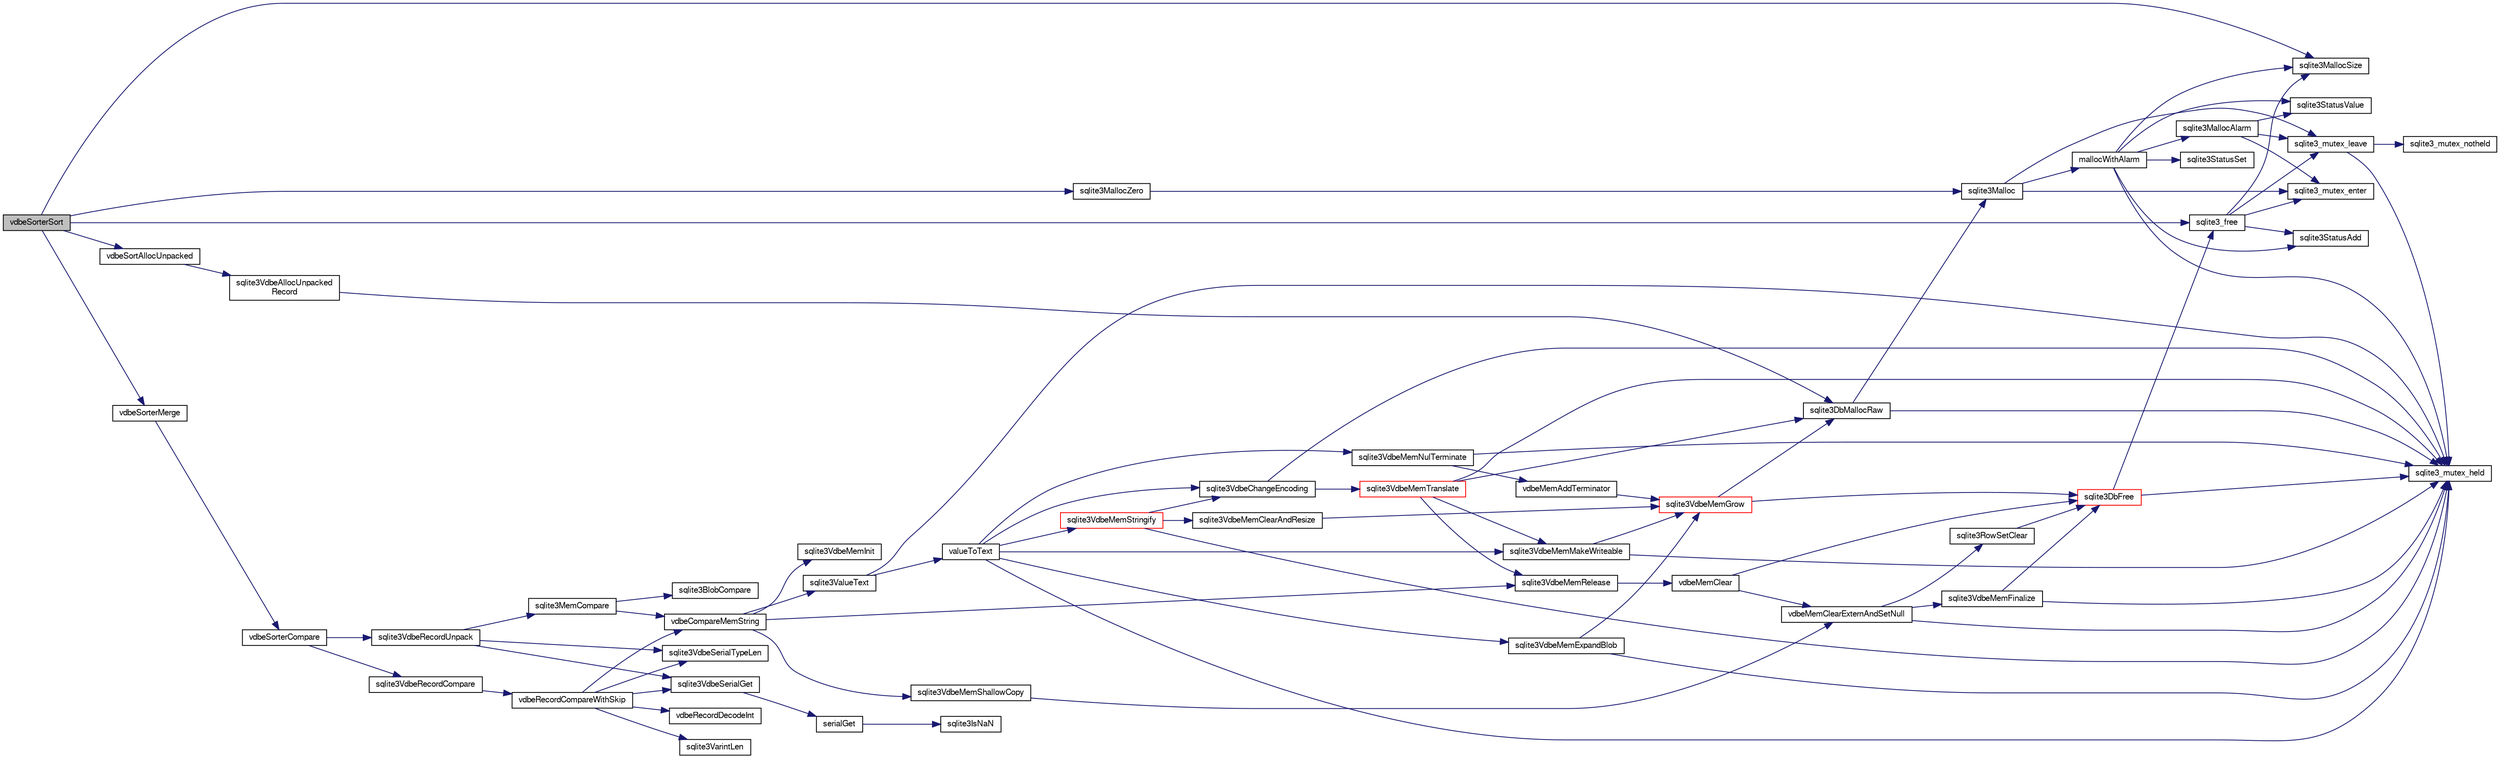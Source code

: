digraph "vdbeSorterSort"
{
  edge [fontname="FreeSans",fontsize="10",labelfontname="FreeSans",labelfontsize="10"];
  node [fontname="FreeSans",fontsize="10",shape=record];
  rankdir="LR";
  Node886039 [label="vdbeSorterSort",height=0.2,width=0.4,color="black", fillcolor="grey75", style="filled", fontcolor="black"];
  Node886039 -> Node886040 [color="midnightblue",fontsize="10",style="solid",fontname="FreeSans"];
  Node886040 [label="vdbeSortAllocUnpacked",height=0.2,width=0.4,color="black", fillcolor="white", style="filled",URL="$sqlite3_8c.html#ae05c602664d89d5479e596e0a6cf1fd3"];
  Node886040 -> Node886041 [color="midnightblue",fontsize="10",style="solid",fontname="FreeSans"];
  Node886041 [label="sqlite3VdbeAllocUnpacked\lRecord",height=0.2,width=0.4,color="black", fillcolor="white", style="filled",URL="$sqlite3_8c.html#a473d7af9f383bad3155a618ff4f5bd2e"];
  Node886041 -> Node886042 [color="midnightblue",fontsize="10",style="solid",fontname="FreeSans"];
  Node886042 [label="sqlite3DbMallocRaw",height=0.2,width=0.4,color="black", fillcolor="white", style="filled",URL="$sqlite3_8c.html#abbe8be0cf7175e11ddc3e2218fad924e"];
  Node886042 -> Node886043 [color="midnightblue",fontsize="10",style="solid",fontname="FreeSans"];
  Node886043 [label="sqlite3_mutex_held",height=0.2,width=0.4,color="black", fillcolor="white", style="filled",URL="$sqlite3_8c.html#acf77da68932b6bc163c5e68547ecc3e7"];
  Node886042 -> Node886044 [color="midnightblue",fontsize="10",style="solid",fontname="FreeSans"];
  Node886044 [label="sqlite3Malloc",height=0.2,width=0.4,color="black", fillcolor="white", style="filled",URL="$sqlite3_8c.html#a361a2eaa846b1885f123abe46f5d8b2b"];
  Node886044 -> Node886045 [color="midnightblue",fontsize="10",style="solid",fontname="FreeSans"];
  Node886045 [label="sqlite3_mutex_enter",height=0.2,width=0.4,color="black", fillcolor="white", style="filled",URL="$sqlite3_8c.html#a1c12cde690bd89f104de5cbad12a6bf5"];
  Node886044 -> Node886046 [color="midnightblue",fontsize="10",style="solid",fontname="FreeSans"];
  Node886046 [label="mallocWithAlarm",height=0.2,width=0.4,color="black", fillcolor="white", style="filled",URL="$sqlite3_8c.html#ab070d5cf8e48ec8a6a43cf025d48598b"];
  Node886046 -> Node886043 [color="midnightblue",fontsize="10",style="solid",fontname="FreeSans"];
  Node886046 -> Node886047 [color="midnightblue",fontsize="10",style="solid",fontname="FreeSans"];
  Node886047 [label="sqlite3StatusSet",height=0.2,width=0.4,color="black", fillcolor="white", style="filled",URL="$sqlite3_8c.html#afec7586c01fcb5ea17dc9d7725a589d9"];
  Node886046 -> Node886048 [color="midnightblue",fontsize="10",style="solid",fontname="FreeSans"];
  Node886048 [label="sqlite3StatusValue",height=0.2,width=0.4,color="black", fillcolor="white", style="filled",URL="$sqlite3_8c.html#a30b8ac296c6e200c1fa57708d52c6ef6"];
  Node886046 -> Node886049 [color="midnightblue",fontsize="10",style="solid",fontname="FreeSans"];
  Node886049 [label="sqlite3MallocAlarm",height=0.2,width=0.4,color="black", fillcolor="white", style="filled",URL="$sqlite3_8c.html#ada66988e8471d1198f3219c062377508"];
  Node886049 -> Node886048 [color="midnightblue",fontsize="10",style="solid",fontname="FreeSans"];
  Node886049 -> Node886050 [color="midnightblue",fontsize="10",style="solid",fontname="FreeSans"];
  Node886050 [label="sqlite3_mutex_leave",height=0.2,width=0.4,color="black", fillcolor="white", style="filled",URL="$sqlite3_8c.html#a5838d235601dbd3c1fa993555c6bcc93"];
  Node886050 -> Node886043 [color="midnightblue",fontsize="10",style="solid",fontname="FreeSans"];
  Node886050 -> Node886051 [color="midnightblue",fontsize="10",style="solid",fontname="FreeSans"];
  Node886051 [label="sqlite3_mutex_notheld",height=0.2,width=0.4,color="black", fillcolor="white", style="filled",URL="$sqlite3_8c.html#a83967c837c1c000d3b5adcfaa688f5dc"];
  Node886049 -> Node886045 [color="midnightblue",fontsize="10",style="solid",fontname="FreeSans"];
  Node886046 -> Node886052 [color="midnightblue",fontsize="10",style="solid",fontname="FreeSans"];
  Node886052 [label="sqlite3MallocSize",height=0.2,width=0.4,color="black", fillcolor="white", style="filled",URL="$sqlite3_8c.html#acf5d2a5f35270bafb050bd2def576955"];
  Node886046 -> Node886053 [color="midnightblue",fontsize="10",style="solid",fontname="FreeSans"];
  Node886053 [label="sqlite3StatusAdd",height=0.2,width=0.4,color="black", fillcolor="white", style="filled",URL="$sqlite3_8c.html#afa029f93586aeab4cc85360905dae9cd"];
  Node886044 -> Node886050 [color="midnightblue",fontsize="10",style="solid",fontname="FreeSans"];
  Node886039 -> Node886054 [color="midnightblue",fontsize="10",style="solid",fontname="FreeSans"];
  Node886054 [label="sqlite3MallocZero",height=0.2,width=0.4,color="black", fillcolor="white", style="filled",URL="$sqlite3_8c.html#ab3e07a30b9b5471f9f5e8f9cb7229934"];
  Node886054 -> Node886044 [color="midnightblue",fontsize="10",style="solid",fontname="FreeSans"];
  Node886039 -> Node886052 [color="midnightblue",fontsize="10",style="solid",fontname="FreeSans"];
  Node886039 -> Node886055 [color="midnightblue",fontsize="10",style="solid",fontname="FreeSans"];
  Node886055 [label="vdbeSorterMerge",height=0.2,width=0.4,color="black", fillcolor="white", style="filled",URL="$sqlite3_8c.html#aaa5703afbca87873591cd9aaf20c07c1"];
  Node886055 -> Node886056 [color="midnightblue",fontsize="10",style="solid",fontname="FreeSans"];
  Node886056 [label="vdbeSorterCompare",height=0.2,width=0.4,color="black", fillcolor="white", style="filled",URL="$sqlite3_8c.html#a26a68c900e02f2594095fbb9847bcfcb"];
  Node886056 -> Node886057 [color="midnightblue",fontsize="10",style="solid",fontname="FreeSans"];
  Node886057 [label="sqlite3VdbeRecordUnpack",height=0.2,width=0.4,color="black", fillcolor="white", style="filled",URL="$sqlite3_8c.html#a33dc4e6ab8c683f8c42b357da66328a0"];
  Node886057 -> Node886058 [color="midnightblue",fontsize="10",style="solid",fontname="FreeSans"];
  Node886058 [label="sqlite3VdbeSerialGet",height=0.2,width=0.4,color="black", fillcolor="white", style="filled",URL="$sqlite3_8c.html#a5b5cd74212a43cf693266f0b9badc469"];
  Node886058 -> Node886059 [color="midnightblue",fontsize="10",style="solid",fontname="FreeSans"];
  Node886059 [label="serialGet",height=0.2,width=0.4,color="black", fillcolor="white", style="filled",URL="$sqlite3_8c.html#a07f82bd181d15c1e1ba90a79c78dfd37"];
  Node886059 -> Node886060 [color="midnightblue",fontsize="10",style="solid",fontname="FreeSans"];
  Node886060 [label="sqlite3IsNaN",height=0.2,width=0.4,color="black", fillcolor="white", style="filled",URL="$sqlite3_8c.html#aed4d78203877c3486765ccbc7feebb50"];
  Node886057 -> Node886061 [color="midnightblue",fontsize="10",style="solid",fontname="FreeSans"];
  Node886061 [label="sqlite3VdbeSerialTypeLen",height=0.2,width=0.4,color="black", fillcolor="white", style="filled",URL="$sqlite3_8c.html#ab84b4c97560363d01a6044a954c7d4f4"];
  Node886057 -> Node886062 [color="midnightblue",fontsize="10",style="solid",fontname="FreeSans"];
  Node886062 [label="sqlite3MemCompare",height=0.2,width=0.4,color="black", fillcolor="white", style="filled",URL="$sqlite3_8c.html#a89fc02818dc8eb6be452ea408164b5e3"];
  Node886062 -> Node886063 [color="midnightblue",fontsize="10",style="solid",fontname="FreeSans"];
  Node886063 [label="vdbeCompareMemString",height=0.2,width=0.4,color="black", fillcolor="white", style="filled",URL="$sqlite3_8c.html#afc618ccf0c8dc5c4de68c35c8b1613c1"];
  Node886063 -> Node886064 [color="midnightblue",fontsize="10",style="solid",fontname="FreeSans"];
  Node886064 [label="sqlite3VdbeMemInit",height=0.2,width=0.4,color="black", fillcolor="white", style="filled",URL="$sqlite3_8c.html#a71744ecf3bbf078600c527fa96ef3360"];
  Node886063 -> Node886065 [color="midnightblue",fontsize="10",style="solid",fontname="FreeSans"];
  Node886065 [label="sqlite3VdbeMemShallowCopy",height=0.2,width=0.4,color="black", fillcolor="white", style="filled",URL="$sqlite3_8c.html#a507287d895706c681ed352775e726f6a"];
  Node886065 -> Node886066 [color="midnightblue",fontsize="10",style="solid",fontname="FreeSans"];
  Node886066 [label="vdbeMemClearExternAndSetNull",height=0.2,width=0.4,color="black", fillcolor="white", style="filled",URL="$sqlite3_8c.html#a29c41a360fb0e86b817777daf061230c"];
  Node886066 -> Node886043 [color="midnightblue",fontsize="10",style="solid",fontname="FreeSans"];
  Node886066 -> Node886067 [color="midnightblue",fontsize="10",style="solid",fontname="FreeSans"];
  Node886067 [label="sqlite3VdbeMemFinalize",height=0.2,width=0.4,color="black", fillcolor="white", style="filled",URL="$sqlite3_8c.html#a2568220f48ddef81b1c43e401042d9d2"];
  Node886067 -> Node886043 [color="midnightblue",fontsize="10",style="solid",fontname="FreeSans"];
  Node886067 -> Node886068 [color="midnightblue",fontsize="10",style="solid",fontname="FreeSans"];
  Node886068 [label="sqlite3DbFree",height=0.2,width=0.4,color="red", fillcolor="white", style="filled",URL="$sqlite3_8c.html#ac70ab821a6607b4a1b909582dc37a069"];
  Node886068 -> Node886043 [color="midnightblue",fontsize="10",style="solid",fontname="FreeSans"];
  Node886068 -> Node886072 [color="midnightblue",fontsize="10",style="solid",fontname="FreeSans"];
  Node886072 [label="sqlite3_free",height=0.2,width=0.4,color="black", fillcolor="white", style="filled",URL="$sqlite3_8c.html#a6552349e36a8a691af5487999ab09519"];
  Node886072 -> Node886045 [color="midnightblue",fontsize="10",style="solid",fontname="FreeSans"];
  Node886072 -> Node886053 [color="midnightblue",fontsize="10",style="solid",fontname="FreeSans"];
  Node886072 -> Node886052 [color="midnightblue",fontsize="10",style="solid",fontname="FreeSans"];
  Node886072 -> Node886050 [color="midnightblue",fontsize="10",style="solid",fontname="FreeSans"];
  Node886066 -> Node886073 [color="midnightblue",fontsize="10",style="solid",fontname="FreeSans"];
  Node886073 [label="sqlite3RowSetClear",height=0.2,width=0.4,color="black", fillcolor="white", style="filled",URL="$sqlite3_8c.html#ae153de0cd969511a607e26deeca80342"];
  Node886073 -> Node886068 [color="midnightblue",fontsize="10",style="solid",fontname="FreeSans"];
  Node886063 -> Node886074 [color="midnightblue",fontsize="10",style="solid",fontname="FreeSans"];
  Node886074 [label="sqlite3ValueText",height=0.2,width=0.4,color="black", fillcolor="white", style="filled",URL="$sqlite3_8c.html#ad567a94e52d1adf81f4857fdba00a59b"];
  Node886074 -> Node886043 [color="midnightblue",fontsize="10",style="solid",fontname="FreeSans"];
  Node886074 -> Node886075 [color="midnightblue",fontsize="10",style="solid",fontname="FreeSans"];
  Node886075 [label="valueToText",height=0.2,width=0.4,color="black", fillcolor="white", style="filled",URL="$sqlite3_8c.html#abded1c4848e5c5901949c02af499044c"];
  Node886075 -> Node886043 [color="midnightblue",fontsize="10",style="solid",fontname="FreeSans"];
  Node886075 -> Node886076 [color="midnightblue",fontsize="10",style="solid",fontname="FreeSans"];
  Node886076 [label="sqlite3VdbeMemExpandBlob",height=0.2,width=0.4,color="black", fillcolor="white", style="filled",URL="$sqlite3_8c.html#afa1d06c05f058623f190c05aac4a5c7c"];
  Node886076 -> Node886043 [color="midnightblue",fontsize="10",style="solid",fontname="FreeSans"];
  Node886076 -> Node886077 [color="midnightblue",fontsize="10",style="solid",fontname="FreeSans"];
  Node886077 [label="sqlite3VdbeMemGrow",height=0.2,width=0.4,color="red", fillcolor="white", style="filled",URL="$sqlite3_8c.html#aba753c9690ae0ba31b5100945cf29447"];
  Node886077 -> Node886068 [color="midnightblue",fontsize="10",style="solid",fontname="FreeSans"];
  Node886077 -> Node886042 [color="midnightblue",fontsize="10",style="solid",fontname="FreeSans"];
  Node886075 -> Node886324 [color="midnightblue",fontsize="10",style="solid",fontname="FreeSans"];
  Node886324 [label="sqlite3VdbeChangeEncoding",height=0.2,width=0.4,color="black", fillcolor="white", style="filled",URL="$sqlite3_8c.html#aa7cf8e488bf8cf9ec18528f52a40de31"];
  Node886324 -> Node886043 [color="midnightblue",fontsize="10",style="solid",fontname="FreeSans"];
  Node886324 -> Node886325 [color="midnightblue",fontsize="10",style="solid",fontname="FreeSans"];
  Node886325 [label="sqlite3VdbeMemTranslate",height=0.2,width=0.4,color="red", fillcolor="white", style="filled",URL="$sqlite3_8c.html#adc5f07459f00d96ec7591be255d029f5"];
  Node886325 -> Node886043 [color="midnightblue",fontsize="10",style="solid",fontname="FreeSans"];
  Node886325 -> Node886181 [color="midnightblue",fontsize="10",style="solid",fontname="FreeSans"];
  Node886181 [label="sqlite3VdbeMemMakeWriteable",height=0.2,width=0.4,color="black", fillcolor="white", style="filled",URL="$sqlite3_8c.html#afabdd8032205a36c69ad191c6bbb6a34"];
  Node886181 -> Node886043 [color="midnightblue",fontsize="10",style="solid",fontname="FreeSans"];
  Node886181 -> Node886077 [color="midnightblue",fontsize="10",style="solid",fontname="FreeSans"];
  Node886325 -> Node886042 [color="midnightblue",fontsize="10",style="solid",fontname="FreeSans"];
  Node886325 -> Node886178 [color="midnightblue",fontsize="10",style="solid",fontname="FreeSans"];
  Node886178 [label="sqlite3VdbeMemRelease",height=0.2,width=0.4,color="black", fillcolor="white", style="filled",URL="$sqlite3_8c.html#a90606361dbeba88159fd6ff03fcc10cc"];
  Node886178 -> Node886179 [color="midnightblue",fontsize="10",style="solid",fontname="FreeSans"];
  Node886179 [label="vdbeMemClear",height=0.2,width=0.4,color="black", fillcolor="white", style="filled",URL="$sqlite3_8c.html#a489eef6e55ad0dadf67578726b935d12"];
  Node886179 -> Node886066 [color="midnightblue",fontsize="10",style="solid",fontname="FreeSans"];
  Node886179 -> Node886068 [color="midnightblue",fontsize="10",style="solid",fontname="FreeSans"];
  Node886075 -> Node886181 [color="midnightblue",fontsize="10",style="solid",fontname="FreeSans"];
  Node886075 -> Node886326 [color="midnightblue",fontsize="10",style="solid",fontname="FreeSans"];
  Node886326 [label="sqlite3VdbeMemNulTerminate",height=0.2,width=0.4,color="black", fillcolor="white", style="filled",URL="$sqlite3_8c.html#ad72ffa8a87fad7797ceeca0682df6aa3"];
  Node886326 -> Node886043 [color="midnightblue",fontsize="10",style="solid",fontname="FreeSans"];
  Node886326 -> Node886327 [color="midnightblue",fontsize="10",style="solid",fontname="FreeSans"];
  Node886327 [label="vdbeMemAddTerminator",height=0.2,width=0.4,color="black", fillcolor="white", style="filled",URL="$sqlite3_8c.html#a01c7c7c70bf090b2882bce28aa35c4c9"];
  Node886327 -> Node886077 [color="midnightblue",fontsize="10",style="solid",fontname="FreeSans"];
  Node886075 -> Node886328 [color="midnightblue",fontsize="10",style="solid",fontname="FreeSans"];
  Node886328 [label="sqlite3VdbeMemStringify",height=0.2,width=0.4,color="red", fillcolor="white", style="filled",URL="$sqlite3_8c.html#aaf8a4e6bd1059297d279570e30b7680a"];
  Node886328 -> Node886043 [color="midnightblue",fontsize="10",style="solid",fontname="FreeSans"];
  Node886328 -> Node886177 [color="midnightblue",fontsize="10",style="solid",fontname="FreeSans"];
  Node886177 [label="sqlite3VdbeMemClearAndResize",height=0.2,width=0.4,color="black", fillcolor="white", style="filled",URL="$sqlite3_8c.html#add082be4aa46084ecdf023cfac898231"];
  Node886177 -> Node886077 [color="midnightblue",fontsize="10",style="solid",fontname="FreeSans"];
  Node886328 -> Node886324 [color="midnightblue",fontsize="10",style="solid",fontname="FreeSans"];
  Node886063 -> Node886178 [color="midnightblue",fontsize="10",style="solid",fontname="FreeSans"];
  Node886062 -> Node886329 [color="midnightblue",fontsize="10",style="solid",fontname="FreeSans"];
  Node886329 [label="sqlite3BlobCompare",height=0.2,width=0.4,color="black", fillcolor="white", style="filled",URL="$sqlite3_8c.html#ab464c94c9aee65996ddb6ac4fcd47dc8"];
  Node886056 -> Node886330 [color="midnightblue",fontsize="10",style="solid",fontname="FreeSans"];
  Node886330 [label="sqlite3VdbeRecordCompare",height=0.2,width=0.4,color="black", fillcolor="white", style="filled",URL="$sqlite3_8c.html#a58c98706c7f8dd49c401c05bfe4932da"];
  Node886330 -> Node886331 [color="midnightblue",fontsize="10",style="solid",fontname="FreeSans"];
  Node886331 [label="vdbeRecordCompareWithSkip",height=0.2,width=0.4,color="black", fillcolor="white", style="filled",URL="$sqlite3_8c.html#a3e4bfdbbc6a8b6120c6df742e0720078"];
  Node886331 -> Node886061 [color="midnightblue",fontsize="10",style="solid",fontname="FreeSans"];
  Node886331 -> Node886058 [color="midnightblue",fontsize="10",style="solid",fontname="FreeSans"];
  Node886331 -> Node886332 [color="midnightblue",fontsize="10",style="solid",fontname="FreeSans"];
  Node886332 [label="vdbeRecordDecodeInt",height=0.2,width=0.4,color="black", fillcolor="white", style="filled",URL="$sqlite3_8c.html#af43a59469b879fd578e19c0f6f613984"];
  Node886331 -> Node886063 [color="midnightblue",fontsize="10",style="solid",fontname="FreeSans"];
  Node886331 -> Node886333 [color="midnightblue",fontsize="10",style="solid",fontname="FreeSans"];
  Node886333 [label="sqlite3VarintLen",height=0.2,width=0.4,color="black", fillcolor="white", style="filled",URL="$sqlite3_8c.html#a7ef2f973d52f5d21b856d4bed6bb1fec"];
  Node886039 -> Node886072 [color="midnightblue",fontsize="10",style="solid",fontname="FreeSans"];
}
